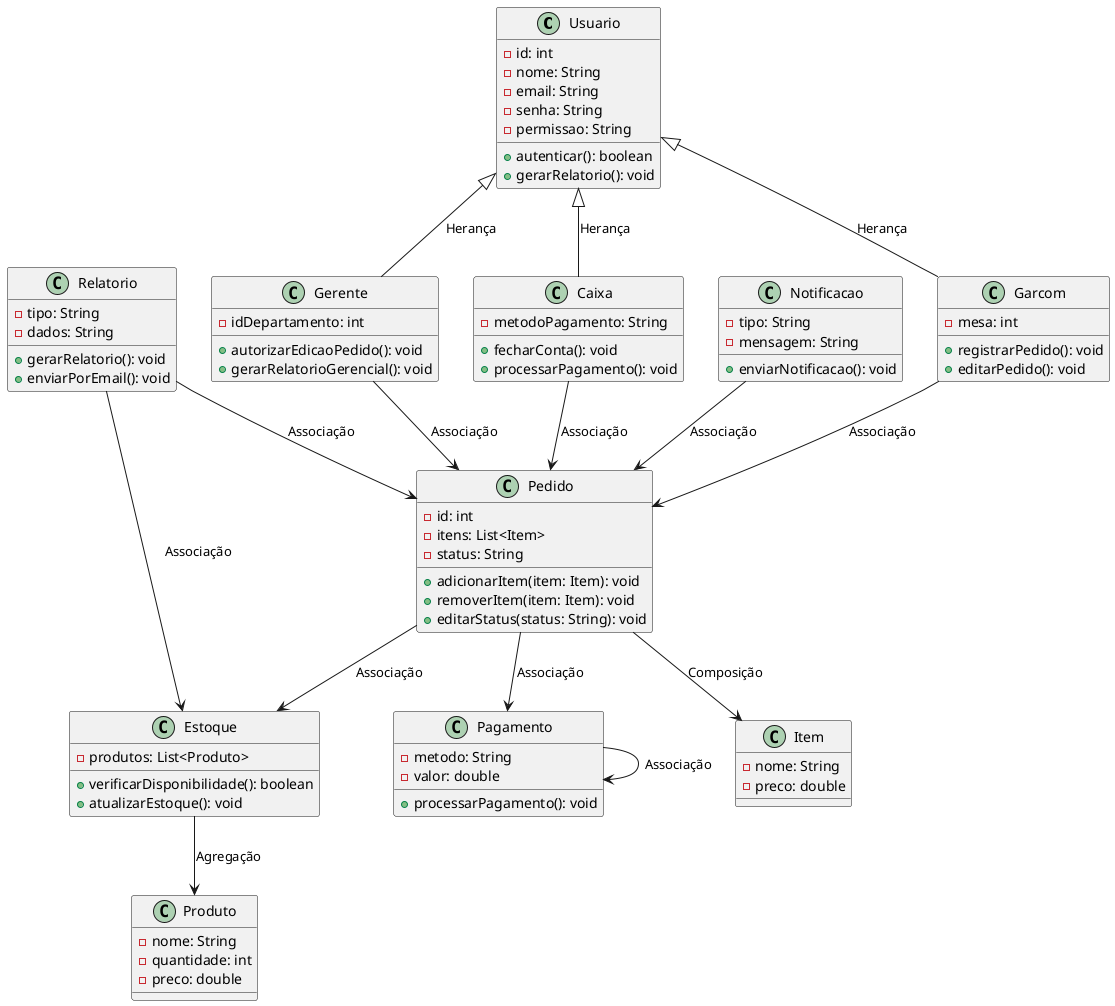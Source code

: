 @startuml

class Usuario {
    - id: int
    - nome: String
    - email: String
    - senha: String
    - permissao: String
    + autenticar(): boolean
    + gerarRelatorio(): void
}

class Garcom {
    - mesa: int
    + registrarPedido(): void
    + editarPedido(): void
}

class Gerente {
    - idDepartamento: int
    + autorizarEdicaoPedido(): void
    + gerarRelatorioGerencial(): void
}

class Caixa {
    - metodoPagamento: String
    + fecharConta(): void
    + processarPagamento(): void
}

class Pedido {
    - id: int
    - itens: List<Item>
    - status: String
    + adicionarItem(item: Item): void
    + removerItem(item: Item): void
    + editarStatus(status: String): void
}

class Item {
    - nome: String
    - preco: double
}

class Estoque {
    - produtos: List<Produto>
    + verificarDisponibilidade(): boolean
    + atualizarEstoque(): void
}

class Produto {
    - nome: String
    - quantidade: int
    - preco: double
}

class Relatorio {
    - tipo: String
    - dados: String
    + gerarRelatorio(): void
    + enviarPorEmail(): void
}

class Notificacao {
    - tipo: String
    - mensagem: String
    + enviarNotificacao(): void
}

class Pagamento {
    - metodo: String
    - valor: double
    + processarPagamento(): void
}

Usuario <|-- Garcom : Herança
Usuario <|-- Gerente : Herança
Usuario <|-- Caixa : Herança

Garcom --> Pedido : Associação
Gerente --> Pedido : Associação
Caixa --> Pedido : Associação

Pedido --> Item : Composição
Pedido --> Estoque : Associação
Pedido --> Pagamento : Associação

Estoque --> Produto : Agregação
Pagamento --> Pagamento : Associação

Relatorio --> Pedido : Associação
Relatorio --> Estoque : Associação

Notificacao --> Pedido : Associação

@enduml
